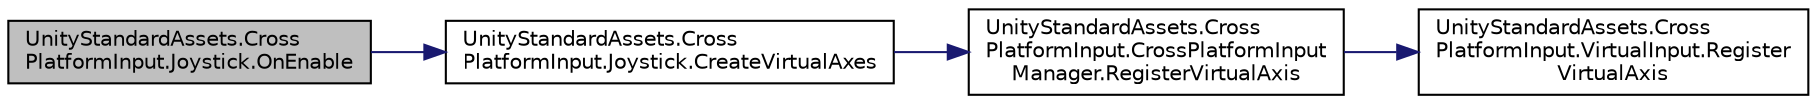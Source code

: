 digraph "UnityStandardAssets.CrossPlatformInput.Joystick.OnEnable"
{
 // LATEX_PDF_SIZE
  edge [fontname="Helvetica",fontsize="10",labelfontname="Helvetica",labelfontsize="10"];
  node [fontname="Helvetica",fontsize="10",shape=record];
  rankdir="LR";
  Node6 [label="UnityStandardAssets.Cross\lPlatformInput.Joystick.OnEnable",height=0.2,width=0.4,color="black", fillcolor="grey75", style="filled", fontcolor="black",tooltip=" "];
  Node6 -> Node7 [color="midnightblue",fontsize="10",style="solid",fontname="Helvetica"];
  Node7 [label="UnityStandardAssets.Cross\lPlatformInput.Joystick.CreateVirtualAxes",height=0.2,width=0.4,color="black", fillcolor="white", style="filled",URL="$class_unity_standard_assets_1_1_cross_platform_input_1_1_joystick.html#abbf197eb0a6092bfd0dadb952782bdf6",tooltip=" "];
  Node7 -> Node8 [color="midnightblue",fontsize="10",style="solid",fontname="Helvetica"];
  Node8 [label="UnityStandardAssets.Cross\lPlatformInput.CrossPlatformInput\lManager.RegisterVirtualAxis",height=0.2,width=0.4,color="black", fillcolor="white", style="filled",URL="$class_unity_standard_assets_1_1_cross_platform_input_1_1_cross_platform_input_manager.html#a343c5d5b8bc64c0bace025f52e5e9c2d",tooltip=" "];
  Node8 -> Node9 [color="midnightblue",fontsize="10",style="solid",fontname="Helvetica"];
  Node9 [label="UnityStandardAssets.Cross\lPlatformInput.VirtualInput.Register\lVirtualAxis",height=0.2,width=0.4,color="black", fillcolor="white", style="filled",URL="$class_unity_standard_assets_1_1_cross_platform_input_1_1_virtual_input.html#aa530866e5a5597cee5f56a80b5074914",tooltip=" "];
}
